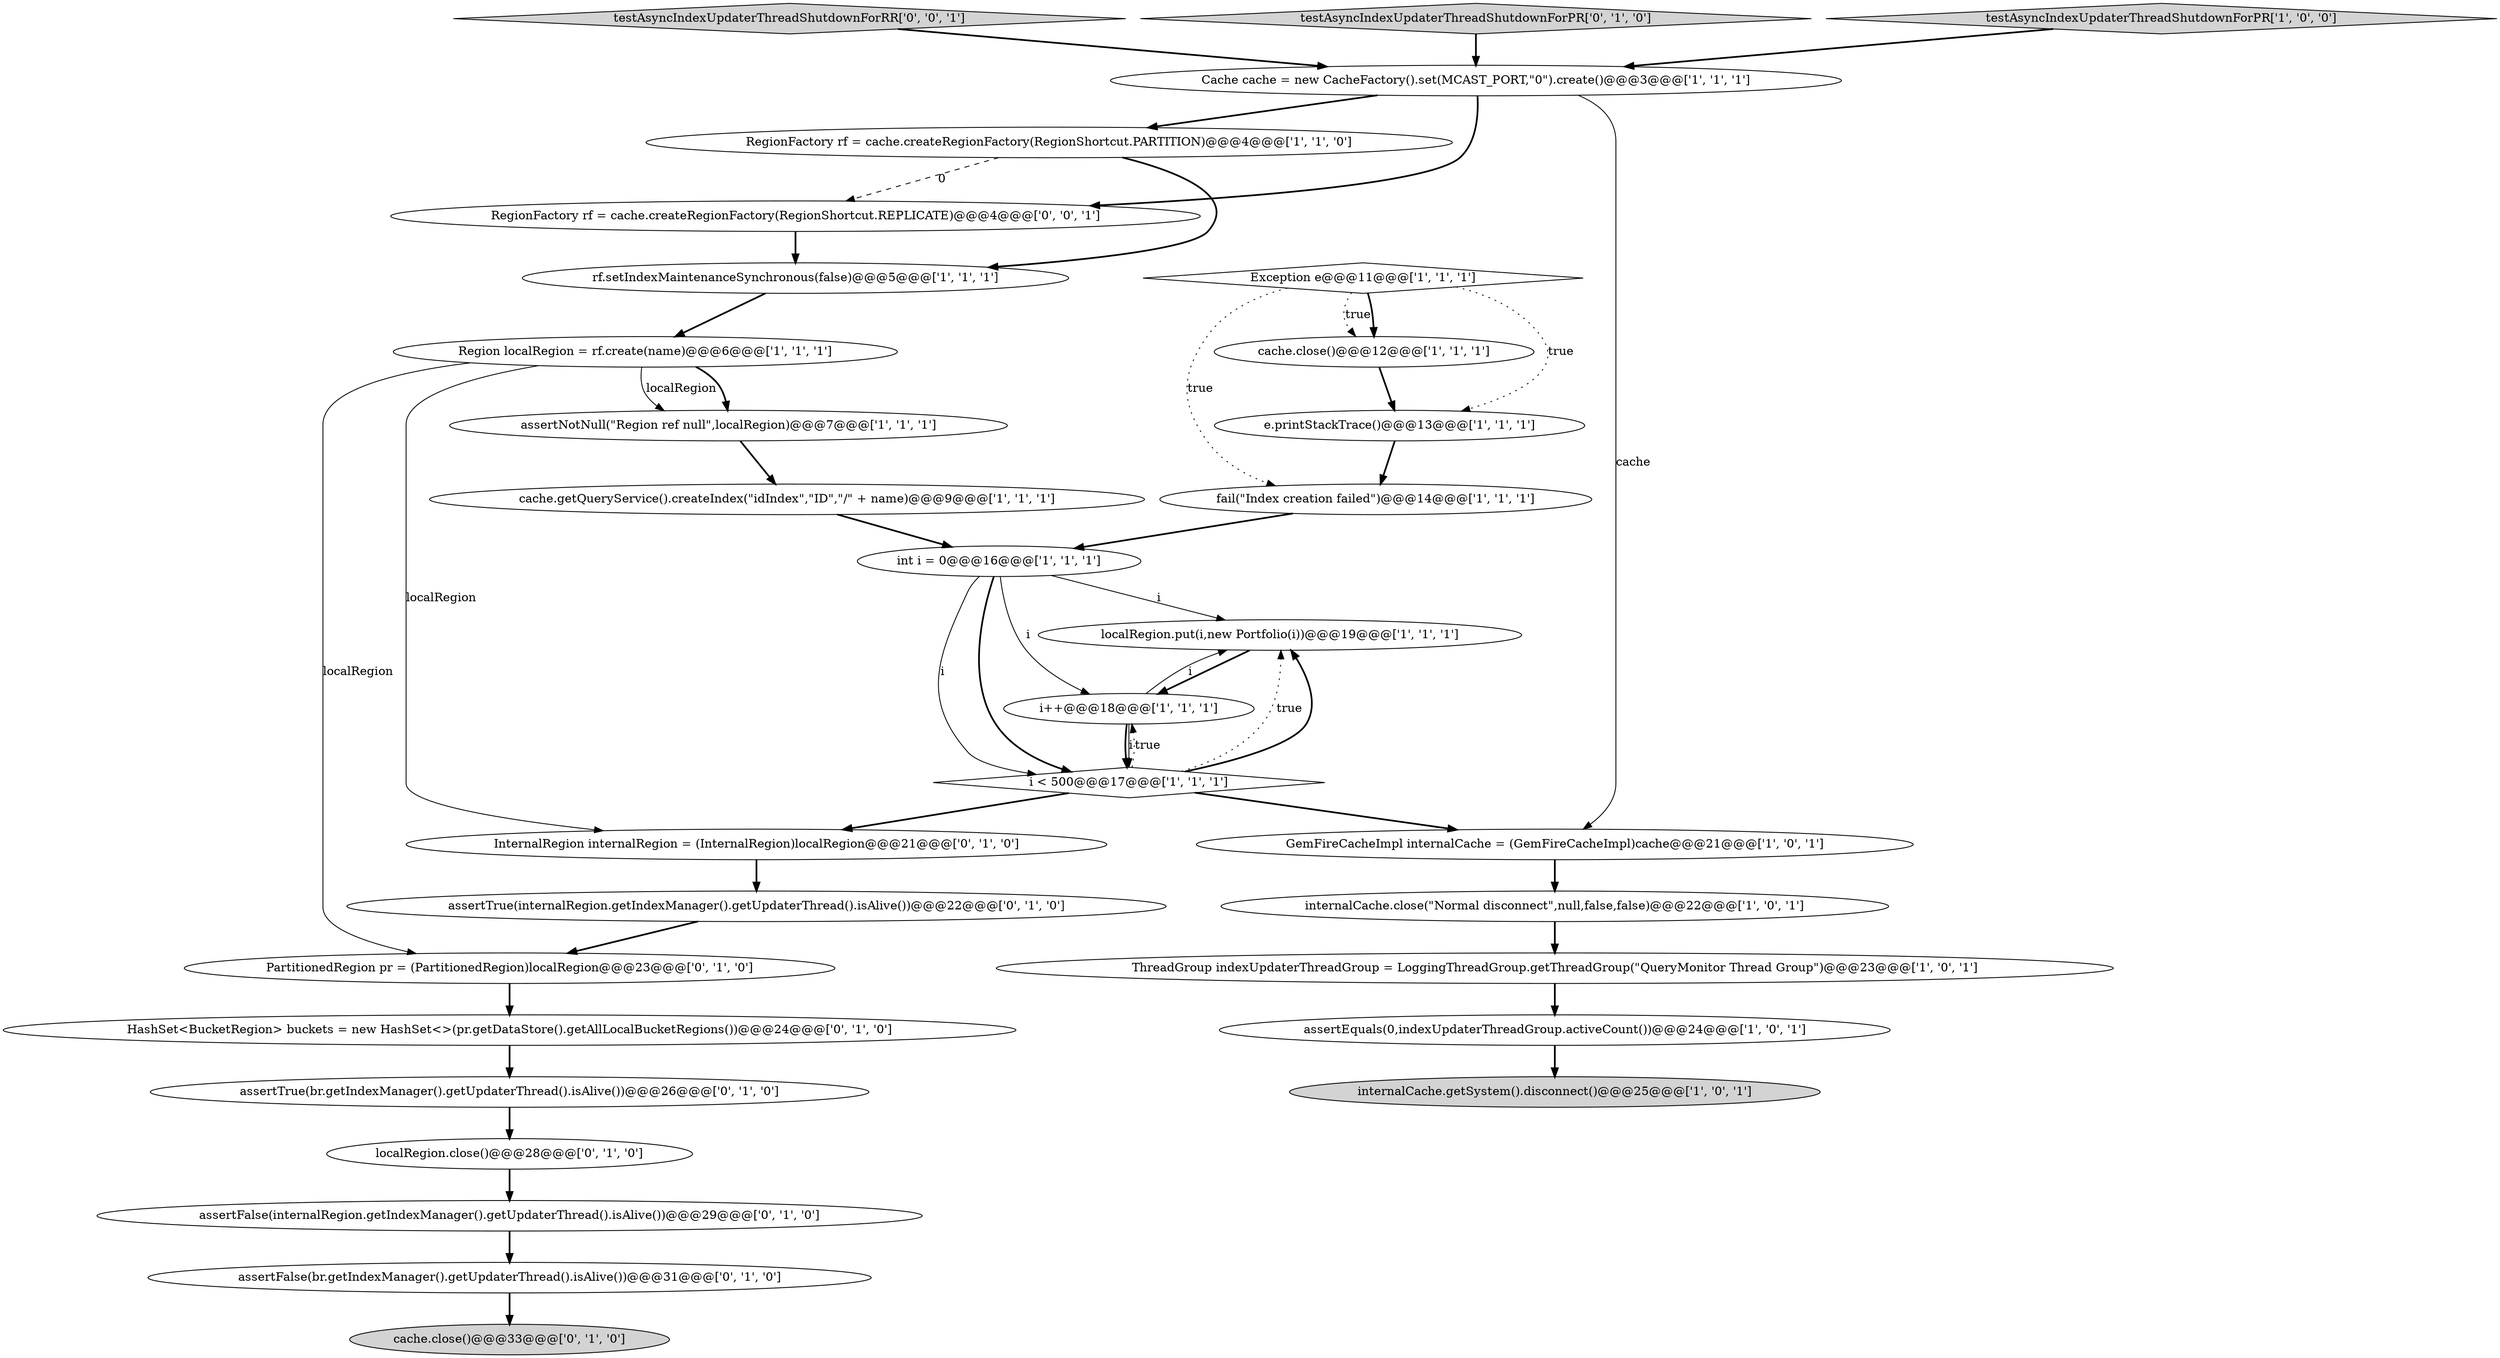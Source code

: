 digraph {
30 [style = filled, label = "testAsyncIndexUpdaterThreadShutdownForRR['0', '0', '1']", fillcolor = lightgray, shape = diamond image = "AAA0AAABBB3BBB"];
7 [style = filled, label = "int i = 0@@@16@@@['1', '1', '1']", fillcolor = white, shape = ellipse image = "AAA0AAABBB1BBB"];
24 [style = filled, label = "cache.close()@@@33@@@['0', '1', '0']", fillcolor = lightgray, shape = ellipse image = "AAA1AAABBB2BBB"];
4 [style = filled, label = "localRegion.put(i,new Portfolio(i))@@@19@@@['1', '1', '1']", fillcolor = white, shape = ellipse image = "AAA0AAABBB1BBB"];
6 [style = filled, label = "cache.close()@@@12@@@['1', '1', '1']", fillcolor = white, shape = ellipse image = "AAA0AAABBB1BBB"];
22 [style = filled, label = "HashSet<BucketRegion> buckets = new HashSet<>(pr.getDataStore().getAllLocalBucketRegions())@@@24@@@['0', '1', '0']", fillcolor = white, shape = ellipse image = "AAA0AAABBB2BBB"];
3 [style = filled, label = "assertNotNull(\"Region ref null\",localRegion)@@@7@@@['1', '1', '1']", fillcolor = white, shape = ellipse image = "AAA0AAABBB1BBB"];
12 [style = filled, label = "RegionFactory rf = cache.createRegionFactory(RegionShortcut.PARTITION)@@@4@@@['1', '1', '0']", fillcolor = white, shape = ellipse image = "AAA0AAABBB1BBB"];
19 [style = filled, label = "GemFireCacheImpl internalCache = (GemFireCacheImpl)cache@@@21@@@['1', '0', '1']", fillcolor = white, shape = ellipse image = "AAA0AAABBB1BBB"];
20 [style = filled, label = "assertFalse(br.getIndexManager().getUpdaterThread().isAlive())@@@31@@@['0', '1', '0']", fillcolor = white, shape = ellipse image = "AAA1AAABBB2BBB"];
21 [style = filled, label = "testAsyncIndexUpdaterThreadShutdownForPR['0', '1', '0']", fillcolor = lightgray, shape = diamond image = "AAA0AAABBB2BBB"];
16 [style = filled, label = "i < 500@@@17@@@['1', '1', '1']", fillcolor = white, shape = diamond image = "AAA0AAABBB1BBB"];
23 [style = filled, label = "localRegion.close()@@@28@@@['0', '1', '0']", fillcolor = white, shape = ellipse image = "AAA1AAABBB2BBB"];
28 [style = filled, label = "assertFalse(internalRegion.getIndexManager().getUpdaterThread().isAlive())@@@29@@@['0', '1', '0']", fillcolor = white, shape = ellipse image = "AAA1AAABBB2BBB"];
5 [style = filled, label = "assertEquals(0,indexUpdaterThreadGroup.activeCount())@@@24@@@['1', '0', '1']", fillcolor = white, shape = ellipse image = "AAA0AAABBB1BBB"];
14 [style = filled, label = "Cache cache = new CacheFactory().set(MCAST_PORT,\"0\").create()@@@3@@@['1', '1', '1']", fillcolor = white, shape = ellipse image = "AAA0AAABBB1BBB"];
18 [style = filled, label = "internalCache.close(\"Normal disconnect\",null,false,false)@@@22@@@['1', '0', '1']", fillcolor = white, shape = ellipse image = "AAA0AAABBB1BBB"];
10 [style = filled, label = "ThreadGroup indexUpdaterThreadGroup = LoggingThreadGroup.getThreadGroup(\"QueryMonitor Thread Group\")@@@23@@@['1', '0', '1']", fillcolor = white, shape = ellipse image = "AAA0AAABBB1BBB"];
25 [style = filled, label = "InternalRegion internalRegion = (InternalRegion)localRegion@@@21@@@['0', '1', '0']", fillcolor = white, shape = ellipse image = "AAA0AAABBB2BBB"];
29 [style = filled, label = "assertTrue(br.getIndexManager().getUpdaterThread().isAlive())@@@26@@@['0', '1', '0']", fillcolor = white, shape = ellipse image = "AAA1AAABBB2BBB"];
8 [style = filled, label = "testAsyncIndexUpdaterThreadShutdownForPR['1', '0', '0']", fillcolor = lightgray, shape = diamond image = "AAA0AAABBB1BBB"];
31 [style = filled, label = "RegionFactory rf = cache.createRegionFactory(RegionShortcut.REPLICATE)@@@4@@@['0', '0', '1']", fillcolor = white, shape = ellipse image = "AAA0AAABBB3BBB"];
11 [style = filled, label = "rf.setIndexMaintenanceSynchronous(false)@@@5@@@['1', '1', '1']", fillcolor = white, shape = ellipse image = "AAA0AAABBB1BBB"];
13 [style = filled, label = "Region localRegion = rf.create(name)@@@6@@@['1', '1', '1']", fillcolor = white, shape = ellipse image = "AAA0AAABBB1BBB"];
0 [style = filled, label = "e.printStackTrace()@@@13@@@['1', '1', '1']", fillcolor = white, shape = ellipse image = "AAA0AAABBB1BBB"];
2 [style = filled, label = "cache.getQueryService().createIndex(\"idIndex\",\"ID\",\"/\" + name)@@@9@@@['1', '1', '1']", fillcolor = white, shape = ellipse image = "AAA0AAABBB1BBB"];
27 [style = filled, label = "PartitionedRegion pr = (PartitionedRegion)localRegion@@@23@@@['0', '1', '0']", fillcolor = white, shape = ellipse image = "AAA0AAABBB2BBB"];
17 [style = filled, label = "i++@@@18@@@['1', '1', '1']", fillcolor = white, shape = ellipse image = "AAA0AAABBB1BBB"];
9 [style = filled, label = "internalCache.getSystem().disconnect()@@@25@@@['1', '0', '1']", fillcolor = lightgray, shape = ellipse image = "AAA0AAABBB1BBB"];
15 [style = filled, label = "fail(\"Index creation failed\")@@@14@@@['1', '1', '1']", fillcolor = white, shape = ellipse image = "AAA0AAABBB1BBB"];
1 [style = filled, label = "Exception e@@@11@@@['1', '1', '1']", fillcolor = white, shape = diamond image = "AAA0AAABBB1BBB"];
26 [style = filled, label = "assertTrue(internalRegion.getIndexManager().getUpdaterThread().isAlive())@@@22@@@['0', '1', '0']", fillcolor = white, shape = ellipse image = "AAA0AAABBB2BBB"];
22->29 [style = bold, label=""];
16->4 [style = dotted, label="true"];
8->14 [style = bold, label=""];
21->14 [style = bold, label=""];
17->16 [style = solid, label="i"];
31->11 [style = bold, label=""];
16->4 [style = bold, label=""];
3->2 [style = bold, label=""];
2->7 [style = bold, label=""];
16->25 [style = bold, label=""];
28->20 [style = bold, label=""];
14->19 [style = solid, label="cache"];
7->16 [style = solid, label="i"];
7->4 [style = solid, label="i"];
1->0 [style = dotted, label="true"];
1->15 [style = dotted, label="true"];
16->19 [style = bold, label=""];
6->0 [style = bold, label=""];
7->16 [style = bold, label=""];
25->26 [style = bold, label=""];
13->3 [style = solid, label="localRegion"];
14->12 [style = bold, label=""];
4->17 [style = bold, label=""];
5->9 [style = bold, label=""];
1->6 [style = dotted, label="true"];
15->7 [style = bold, label=""];
1->6 [style = bold, label=""];
26->27 [style = bold, label=""];
7->17 [style = solid, label="i"];
27->22 [style = bold, label=""];
29->23 [style = bold, label=""];
14->31 [style = bold, label=""];
13->27 [style = solid, label="localRegion"];
0->15 [style = bold, label=""];
17->4 [style = solid, label="i"];
18->10 [style = bold, label=""];
11->13 [style = bold, label=""];
20->24 [style = bold, label=""];
13->3 [style = bold, label=""];
12->11 [style = bold, label=""];
12->31 [style = dashed, label="0"];
23->28 [style = bold, label=""];
30->14 [style = bold, label=""];
16->17 [style = dotted, label="true"];
17->16 [style = bold, label=""];
19->18 [style = bold, label=""];
10->5 [style = bold, label=""];
13->25 [style = solid, label="localRegion"];
}
